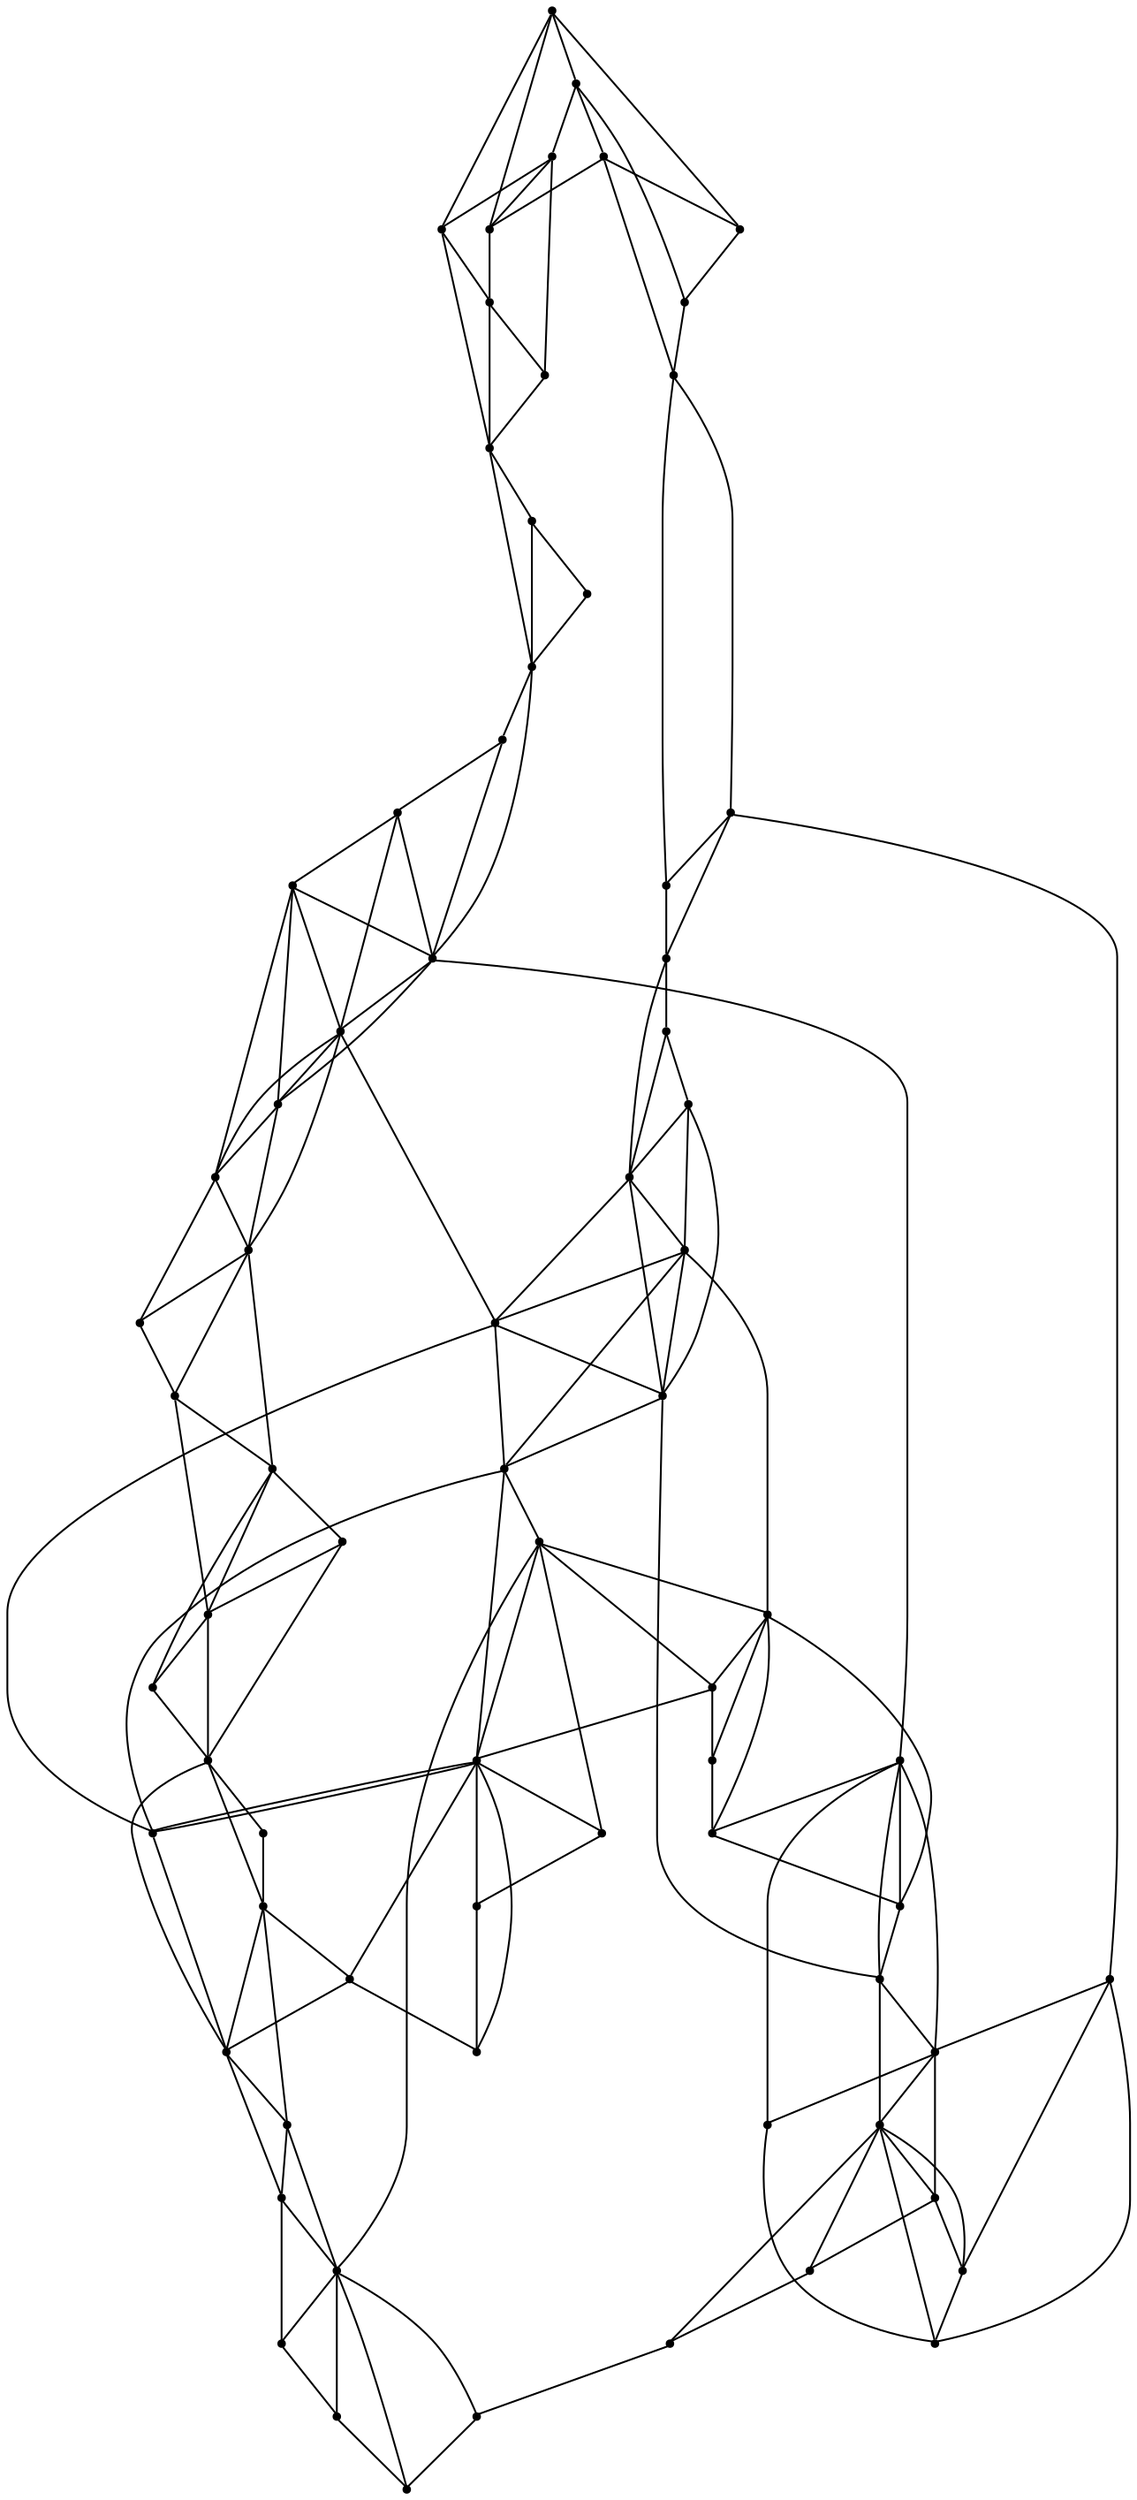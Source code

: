 graph {
  node [shape=point,comment="{\"directed\":false,\"doi\":\"10.1007/11618058_3\",\"figure\":\"5 (15)\"}"]

  v0 [pos="1229.4193541061045,1603.3111084541772"]
  v1 [pos="1228.757698946221,1623.7465370735622"]
  v2 [pos="1227.1709983648257,1644.502749943842"]
  v3 [pos="1216.9763263081395,1663.4277173917587"]
  v4 [pos="1228.9119367732558,1585.054825647781"]
  v5 [pos="1228.615988372093,1566.100643976638"]
  v6 [pos="1221.4657249273255,1685.1923454842067"]
  v7 [pos="1225.958207667151,1548.8715001981552"]
  v8 [pos="1225.3956577034883,1495.5673365832463"]
  v9 [pos="1217.8265261627907,1508.233975275466"]
  v10 [pos="1225.140406976744,1518.063146774083"]
  v11 [pos="1213.5424282340116,1541.631935938308"]
  v12 [pos="1217.8265261627907,1704.575648808588"]
  v13 [pos="1210.7012536337209,1508.8048447212673"]
  v14 [pos="1213.792496366279,1521.6381538948513"]
  v15 [pos="1213.592441860465,1724.117325647781"]
  v16 [pos="1205.9451262718023,1735.6985558113552"]
  v17 [pos="1204.0124954578487,1753.0454465787702"]
  v18 [pos="1206.6869367732559,1546.1714892626894"]
  v19 [pos="1186.1330850290697,1569.8361226957136"]
  v20 [pos="1197.764480377907,1658.2319725594018"]
  v21 [pos="1162.9705123546512,1650.615293685704"]
  v22 [pos="1201.2400617732558,1571.8256780546003"]
  v23 [pos="1198.3771075581394,1774.871491297195"]
  v24 [pos="1133.1232194767442,1601.073565983881"]
  v25 [pos="1016.2973655523256,1552.5069702705837"]
  v26 [pos="1198.8647165697673,1589.9485418241316"]
  v27 [pos="1191.6008175872093,1787.6152504524682"]
  v28 [pos="1179.3266533430233,1688.7714851936792"]
  v29 [pos="1184.6963617369186,1798.3047951302026"]
  v30 [pos="1201.0150799418604,1708.7319522143498"]
  v31 [pos="1199.519980922965,1613.254848027338"]
  v32 [pos="1200.4983466569768,1700.9173541308537"]
  v33 [pos="1187.962668059593,1612.296532495925"]
  v34 [pos="1199.7273800872092,1694.6569272916608"]
  v35 [pos="1199.82734375,1685.827746892084"]
  v36 [pos="1197.6352652616279,1642.536082768549"]
  v37 [pos="1190.6255995639535,1693.6693975370222"]
  v38 [pos="1176.5105014534884,1805.8673053027287"]
  v39 [pos="1167.5046148255815,1809.12569255045"]
  v40 [pos="1133.7984193313953,1773.536092941075"]
  v41 [pos="1120.9335029069766,1606.863195602208"]
  v42 [pos="1066.940152616279,1704.0444522143498"]
  v43 [pos="1159.0061773255816,1807.017309371739"]
  v44 [pos="1130.0268895348836,1646.1693911791936"]
  v45 [pos="1148.351144622093,1803.4985690356389"]
  v46 [pos="1137.136518895349,1796.611133122553"]
  v47 [pos="1112.2433730014536,1774.8329310656682"]
  v48 [pos="1100.2712936046512,1759.9256345670517"]
  v49 [pos="1090.481976744186,1734.1319232226506"]
  v50 [pos="1077.3295058139536,1580.427788599441"]
  v51 [pos="1093.0824627543602,1593.302773340652"]
  v52 [pos="1063.6311773255813,1574.8204697212673"]
  v53 [pos="1066.7411473473837,1736.7277611336208"]
  v54 [pos="1040.6144167877908,1565.5881711881455"]
  v55 [pos="1031.0376180959302,1712.500682377924"]
  v56 [pos="1022.9069222383721,1560.281895502517"]
  v57 [pos="1011.9090752180232,1702.8913010200952"]
  v58 [pos="994.3974541242733,1691.006961369623"]
  v59 [pos="988.0921443495639,1556.4256498258408"]
  v60 [pos="975.3189407703488,1682.127744857579"]
  v61 [pos="972.6851017441859,1557.911124730219"]
  v62 [pos="958.8502293786337,1561.5631569466088"]
  v63 [pos="960.4244821947674,1670.0277794441677"]
  v64 [pos="947.6595930232558,1657.448560897618"]
  v65 [pos="945.3591569767441,1567.9590055387314"]
  v66 [pos="937.2118482013082,1644.8111046394802"]
  v67 [pos="935.8417832485466,1575.4943995715275"]
  v68 [pos="929.7479583030524,1631.7757118782497"]
  v69 [pos="928.8435955668606,1584.6465258837834"]
  v70 [pos="925.105402888808,1618.9777204435165"]
  v71 [pos="924.5667628088662,1595.17362803629"]
  v72 [pos="923.3675962936045,1606.6923289538518"]

  v72 -- v71 [id="-2",pos="923.3675962936045,1606.6923289538518 924.5667628088662,1595.17362803629 924.5667628088662,1595.17362803629 924.5667628088662,1595.17362803629"]
  v71 -- v69 [id="-5",pos="924.5667628088662,1595.17362803629 928.8435955668606,1584.6465258837834 928.8435955668606,1584.6465258837834 928.8435955668606,1584.6465258837834"]
  v69 -- v67 [id="-10",pos="928.8435955668606,1584.6465258837834 935.8417832485466,1575.4943995715275 935.8417832485466,1575.4943995715275 935.8417832485466,1575.4943995715275"]
  v72 -- v70 [id="-13",pos="923.3675962936045,1606.6923289538518 925.105402888808,1618.9777204435165 925.105402888808,1618.9777204435165 925.105402888808,1618.9777204435165"]
  v70 -- v68 [id="-17",pos="925.105402888808,1618.9777204435165 929.7479583030524,1631.7757118782497 929.7479583030524,1631.7757118782497 929.7479583030524,1631.7757118782497"]
  v72 -- v66 [id="-20",pos="923.3675962936045,1606.6923289538518 937.2118482013082,1644.8111046394802 937.2118482013082,1644.8111046394802 937.2118482013082,1644.8111046394802"]
  v71 -- v68 [id="-34",pos="924.5667628088662,1595.17362803629 929.7479583030524,1631.7757118782497 929.7479583030524,1631.7757118782497 929.7479583030524,1631.7757118782497"]
  v67 -- v65 [id="-38",pos="935.8417832485466,1575.4943995715275 945.3591569767441,1567.9590055387314 945.3591569767441,1567.9590055387314 945.3591569767441,1567.9590055387314"]
  v68 -- v66 [id="-48",pos="929.7479583030524,1631.7757118782497 937.2118482013082,1644.8111046394802 937.2118482013082,1644.8111046394802 937.2118482013082,1644.8111046394802"]
  v70 -- v64 [id="-49",pos="925.105402888808,1618.9777204435165 947.6595930232558,1657.448560897618 947.6595930232558,1657.448560897618 947.6595930232558,1657.448560897618"]
  v69 -- v70 [id="-62",pos="928.8435955668606,1584.6465258837834 925.105402888808,1618.9777204435165 925.105402888808,1618.9777204435165 925.105402888808,1618.9777204435165"]
  v65 -- v62 [id="-71",pos="945.3591569767441,1567.9590055387314 958.8502293786337,1561.5631569466088 958.8502293786337,1561.5631569466088 958.8502293786337,1561.5631569466088"]
  v66 -- v64 [id="-80",pos="937.2118482013082,1644.8111046394802 947.6595930232558,1657.448560897618 947.6595930232558,1657.448560897618 947.6595930232558,1657.448560897618"]
  v68 -- v64 [id="-81",pos="929.7479583030524,1631.7757118782497 947.6595930232558,1657.448560897618 947.6595930232558,1657.448560897618 947.6595930232558,1657.448560897618"]
  v64 -- v63 [id="-82",pos="947.6595930232558,1657.448560897618 960.4244821947674,1670.0277794441677 960.4244821947674,1670.0277794441677 960.4244821947674,1670.0277794441677"]
  v67 -- v72 [id="-89",pos="935.8417832485466,1575.4943995715275 923.3675962936045,1606.6923289538518 923.3675962936045,1606.6923289538518 923.3675962936045,1606.6923289538518"]
  v62 -- v61 [id="-104",pos="958.8502293786337,1561.5631569466088 972.6851017441859,1557.911124730219 972.6851017441859,1557.911124730219 972.6851017441859,1557.911124730219"]
  v63 -- v60 [id="-116",pos="960.4244821947674,1670.0277794441677 975.3189407703488,1682.127744857579 975.3189407703488,1682.127744857579 975.3189407703488,1682.127744857579"]
  v65 -- v71 [id="-123",pos="945.3591569767441,1567.9590055387314 924.5667628088662,1595.17362803629 924.5667628088662,1595.17362803629 924.5667628088662,1595.17362803629"]
  v61 -- v59 [id="-138",pos="972.6851017441859,1557.911124730219 988.0921443495639,1556.4256498258408 988.0921443495639,1556.4256498258408 988.0921443495639,1556.4256498258408"]
  v64 -- v58 [id="-148",pos="947.6595930232558,1657.448560897618 994.3974541242733,1691.006961369623 994.3974541242733,1691.006961369623 994.3974541242733,1691.006961369623"]
  v62 -- v69 [id="-155",pos="958.8502293786337,1561.5631569466088 928.8435955668606,1584.6465258837834 928.8435955668606,1584.6465258837834 928.8435955668606,1584.6465258837834"]
  v59 -- v25 [id="-170",pos="988.0921443495639,1556.4256498258408 1016.2973655523256,1552.5069702705837 1016.2973655523256,1552.5069702705837 1016.2973655523256,1552.5069702705837"]
  v60 -- v58 [id="-179",pos="975.3189407703488,1682.127744857579 994.3974541242733,1691.006961369623 994.3974541242733,1691.006961369623 994.3974541242733,1691.006961369623"]
  v58 -- v57 [id="-180",pos="994.3974541242733,1691.006961369623 1011.9090752180232,1702.8913010200952 1011.9090752180232,1702.8913010200952 1011.9090752180232,1702.8913010200952"]
  v63 -- v58 [id="-181",pos="960.4244821947674,1670.0277794441677 994.3974541242733,1691.006961369623 994.3974541242733,1691.006961369623 994.3974541242733,1691.006961369623"]
  v61 -- v67 [id="-188",pos="972.6851017441859,1557.911124730219 935.8417832485466,1575.4943995715275 935.8417832485466,1575.4943995715275 935.8417832485466,1575.4943995715275"]
  v59 -- v56 [id="-203",pos="988.0921443495639,1556.4256498258408 1022.9069222383721,1560.281895502517 1022.9069222383721,1560.281895502517 1022.9069222383721,1560.281895502517"]
  v57 -- v55 [id="-213",pos="1011.9090752180232,1702.8913010200952 1031.0376180959302,1712.500682377924 1031.0376180959302,1712.500682377924 1031.0376180959302,1712.500682377924"]
  v59 -- v65 [id="-221",pos="988.0921443495639,1556.4256498258408 945.3591569767441,1567.9590055387314 945.3591569767441,1567.9590055387314 945.3591569767441,1567.9590055387314"]
  v56 -- v54 [id="-228",pos="1022.9069222383721,1560.281895502517 1040.6144167877908,1565.5881711881455 1040.6144167877908,1565.5881711881455 1040.6144167877908,1565.5881711881455"]
  v58 -- v42 [id="-243",pos="994.3974541242733,1691.006961369623 1066.940152616279,1704.0444522143498 1066.940152616279,1704.0444522143498 1066.940152616279,1704.0444522143498"]
  v55 -- v53 [id="-259",pos="1031.0376180959302,1712.500682377924 1066.7411473473837,1736.7277611336208 1066.7411473473837,1736.7277611336208 1066.7411473473837,1736.7277611336208"]
  v57 -- v42 [id="-268",pos="1011.9090752180232,1702.8913010200952 1066.940152616279,1704.0444522143498 1066.940152616279,1704.0444522143498 1066.940152616279,1704.0444522143498"]
  v25 -- v56 [id="-271",pos="1016.2973655523256,1552.5069702705837 1022.9069222383721,1560.281895502517 1022.9069222383721,1560.281895502517 1022.9069222383721,1560.281895502517"]
  v25 -- v13 [id="-272",pos="1016.2973655523256,1552.5069702705837 1210.7012536337209,1508.8048447212673 1210.7012536337209,1508.8048447212673 1210.7012536337209,1508.8048447212673"]
  v25 -- v54 [id="-273",pos="1016.2973655523256,1552.5069702705837 1040.6144167877908,1565.5881711881455 1040.6144167877908,1565.5881711881455 1040.6144167877908,1565.5881711881455"]
  v54 -- v52 [id="-286",pos="1040.6144167877908,1565.5881711881455 1063.6311773255813,1574.8204697212673 1063.6311773255813,1574.8204697212673 1063.6311773255813,1574.8204697212673"]
  v52 -- v50 [id="-287",pos="1063.6311773255813,1574.8204697212673 1077.3295058139536,1580.427788599441 1077.3295058139536,1580.427788599441 1077.3295058139536,1580.427788599441"]
  v55 -- v42 [id="-302",pos="1031.0376180959302,1712.500682377924 1066.940152616279,1704.0444522143498 1066.940152616279,1704.0444522143498 1066.940152616279,1704.0444522143498"]
  v55 -- v49 [id="-304",pos="1031.0376180959302,1712.500682377924 1090.481976744186,1734.1319232226506 1090.481976744186,1734.1319232226506 1090.481976744186,1734.1319232226506"]
  v52 -- v51 [id="-317",pos="1063.6311773255813,1574.8204697212673 1093.0824627543602,1593.302773340652 1093.0824627543602,1593.302773340652 1093.0824627543602,1593.302773340652"]
  v50 -- v51 [id="-341",pos="1077.3295058139536,1580.427788599441 1093.0824627543602,1593.302773340652 1093.0824627543602,1593.302773340652 1093.0824627543602,1593.302773340652"]
  v51 -- v41 [id="-344",pos="1093.0824627543602,1593.302773340652 1120.9335029069766,1606.863195602208 1120.9335029069766,1606.863195602208 1120.9335029069766,1606.863195602208"]
  v53 -- v42 [id="-346",pos="1066.7411473473837,1736.7277611336208 1066.940152616279,1704.0444522143498 1066.940152616279,1704.0444522143498 1066.940152616279,1704.0444522143498"]
  v42 -- v19 [id="-352",pos="1066.940152616279,1704.0444522143498 1186.1330850290697,1569.8361226957136 1186.1330850290697,1569.8361226957136 1186.1330850290697,1569.8361226957136"]
  v42 -- v48 [id="-355",pos="1066.940152616279,1704.0444522143498 1100.2712936046512,1759.9256345670517 1100.2712936046512,1759.9256345670517 1100.2712936046512,1759.9256345670517"]
  v42 -- v49 [id="-356",pos="1066.940152616279,1704.0444522143498 1090.481976744186,1734.1319232226506 1090.481976744186,1734.1319232226506 1090.481976744186,1734.1319232226506"]
  v53 -- v47 [id="-358",pos="1066.7411473473837,1736.7277611336208 1112.2433730014536,1774.8329310656682 1112.2433730014536,1774.8329310656682 1112.2433730014536,1774.8329310656682"]
  v53 -- v48 [id="-359",pos="1066.7411473473837,1736.7277611336208 1100.2712936046512,1759.9256345670517 1100.2712936046512,1759.9256345670517 1100.2712936046512,1759.9256345670517"]
  v53 -- v49 [id="-360",pos="1066.7411473473837,1736.7277611336208 1090.481976744186,1734.1319232226506 1090.481976744186,1734.1319232226506 1090.481976744186,1734.1319232226506"]
  v50 -- v41 [id="-375",pos="1077.3295058139536,1580.427788599441 1120.9335029069766,1606.863195602208 1120.9335029069766,1606.863195602208 1120.9335029069766,1606.863195602208"]
  v50 -- v24 [id="-376",pos="1077.3295058139536,1580.427788599441 1133.1232194767442,1601.073565983881 1133.1232194767442,1601.073565983881 1133.1232194767442,1601.073565983881"]
  v51 -- v54 [id="-384",pos="1093.0824627543602,1593.302773340652 1040.6144167877908,1565.5881711881455 1040.6144167877908,1565.5881711881455 1040.6144167877908,1565.5881711881455"]
  v49 -- v44 [id="-385",pos="1090.481976744186,1734.1319232226506 1130.0268895348836,1646.1693911791936 1130.0268895348836,1646.1693911791936 1130.0268895348836,1646.1693911791936"]
  v49 -- v48 [id="-391",pos="1090.481976744186,1734.1319232226506 1100.2712936046512,1759.9256345670517 1100.2712936046512,1759.9256345670517 1100.2712936046512,1759.9256345670517"]
  v49 -- v47 [id="-395",pos="1090.481976744186,1734.1319232226506 1112.2433730014536,1774.8329310656682 1112.2433730014536,1774.8329310656682 1112.2433730014536,1774.8329310656682"]
  v49 -- v40 [id="-396",pos="1090.481976744186,1734.1319232226506 1133.7984193313953,1773.536092941075 1133.7984193313953,1773.536092941075 1133.7984193313953,1773.536092941075"]
  v51 -- v44 [id="-398",pos="1093.0824627543602,1593.302773340652 1130.0268895348836,1646.1693911791936 1130.0268895348836,1646.1693911791936 1130.0268895348836,1646.1693911791936"]
  v51 -- v24 [id="-402",pos="1093.0824627543602,1593.302773340652 1133.1232194767442,1601.073565983881 1133.1232194767442,1601.073565983881 1133.1232194767442,1601.073565983881"]
  v48 -- v47 [id="-411",pos="1100.2712936046512,1759.9256345670517 1112.2433730014536,1774.8329310656682 1112.2433730014536,1774.8329310656682 1112.2433730014536,1774.8329310656682"]
  v47 -- v46 [id="-413",pos="1112.2433730014536,1774.8329310656682 1137.136518895349,1796.611133122553 1137.136518895349,1796.611133122553 1137.136518895349,1796.611133122553"]
  v48 -- v40 [id="-415",pos="1100.2712936046512,1759.9256345670517 1133.7984193313953,1773.536092941075 1133.7984193313953,1773.536092941075 1133.7984193313953,1773.536092941075"]
  v46 -- v45 [id="-426",pos="1137.136518895349,1796.611133122553 1148.351144622093,1803.4985690356389 1148.351144622093,1803.4985690356389 1148.351144622093,1803.4985690356389"]
  v47 -- v40 [id="-427",pos="1112.2433730014536,1774.8329310656682 1133.7984193313953,1773.536092941075 1133.7984193313953,1773.536092941075 1133.7984193313953,1773.536092941075"]
  v41 -- v44 [id="-439",pos="1120.9335029069766,1606.863195602208 1130.0268895348836,1646.1693911791936 1130.0268895348836,1646.1693911791936 1130.0268895348836,1646.1693911791936"]
  v41 -- v24 [id="-441",pos="1120.9335029069766,1606.863195602208 1133.1232194767442,1601.073565983881 1133.1232194767442,1601.073565983881 1133.1232194767442,1601.073565983881"]
  v41 -- v21 [id="-442",pos="1120.9335029069766,1606.863195602208 1162.9705123546512,1650.615293685704 1162.9705123546512,1650.615293685704 1162.9705123546512,1650.615293685704"]
  v41 -- v33 [id="-445",pos="1120.9335029069766,1606.863195602208 1187.962668059593,1612.296532495925 1187.962668059593,1612.296532495925 1187.962668059593,1612.296532495925"]
  v44 -- v24 [id="-451",pos="1130.0268895348836,1646.1693911791936 1133.1232194767442,1601.073565983881 1133.1232194767442,1601.073565983881 1133.1232194767442,1601.073565983881"]
  v44 -- v28 [id="-466",pos="1130.0268895348836,1646.1693911791936 1179.3266533430233,1688.7714851936792 1179.3266533430233,1688.7714851936792 1179.3266533430233,1688.7714851936792"]
  v44 -- v21 [id="-468",pos="1130.0268895348836,1646.1693911791936 1162.9705123546512,1650.615293685704 1162.9705123546512,1650.615293685704 1162.9705123546512,1650.615293685704"]
  v40 -- v46 [id="-475",pos="1133.7984193313953,1773.536092941075 1137.136518895349,1796.611133122553 1137.136518895349,1796.611133122553 1137.136518895349,1796.611133122553"]
  v24 -- v18 [id="-476",pos="1133.1232194767442,1601.073565983881 1206.6869367732559,1546.1714892626894 1206.6869367732559,1546.1714892626894 1206.6869367732559,1546.1714892626894"]
  v18 -- v11 [id="-477",pos="1206.6869367732559,1546.1714892626894 1213.5424282340116,1541.631935938308 1213.5424282340116,1541.631935938308 1213.5424282340116,1541.631935938308"]
  v24 -- v21 [id="-479",pos="1133.1232194767442,1601.073565983881 1162.9705123546512,1650.615293685704 1162.9705123546512,1650.615293685704 1162.9705123546512,1650.615293685704"]
  v40 -- v43 [id="-485",pos="1133.7984193313953,1773.536092941075 1159.0061773255816,1807.017309371739 1159.0061773255816,1807.017309371739 1159.0061773255816,1807.017309371739"]
  v45 -- v43 [id="-495",pos="1148.351144622093,1803.4985690356389 1159.0061773255816,1807.017309371739 1159.0061773255816,1807.017309371739 1159.0061773255816,1807.017309371739"]
  v43 -- v39 [id="-498",pos="1159.0061773255816,1807.017309371739 1167.5046148255815,1809.12569255045 1167.5046148255815,1809.12569255045 1167.5046148255815,1809.12569255045"]
  v45 -- v40 [id="-504",pos="1148.351144622093,1803.4985690356389 1133.7984193313953,1773.536092941075 1133.7984193313953,1773.536092941075 1133.7984193313953,1773.536092941075"]
  v45 -- v38 [id="-512",pos="1148.351144622093,1803.4985690356389 1176.5105014534884,1805.8673053027287 1176.5105014534884,1805.8673053027287 1176.5105014534884,1805.8673053027287"]
  v43 -- v29 [id="-522",pos="1159.0061773255816,1807.017309371739 1184.6963617369186,1798.3047951302026 1184.6963617369186,1798.3047951302026 1184.6963617369186,1798.3047951302026"]
  v43 -- v38 [id="-525",pos="1159.0061773255816,1807.017309371739 1176.5105014534884,1805.8673053027287 1176.5105014534884,1805.8673053027287 1176.5105014534884,1805.8673053027287"]
  v21 -- v28 [id="-534",pos="1162.9705123546512,1650.615293685704 1179.3266533430233,1688.7714851936792 1179.3266533430233,1688.7714851936792 1179.3266533430233,1688.7714851936792"]
  v21 -- v37 [id="-535",pos="1162.9705123546512,1650.615293685704 1190.6255995639535,1693.6693975370222 1190.6255995639535,1693.6693975370222 1190.6255995639535,1693.6693975370222"]
  v21 -- v20 [id="-543",pos="1162.9705123546512,1650.615293685704 1197.764480377907,1658.2319725594018 1197.764480377907,1658.2319725594018 1197.764480377907,1658.2319725594018"]
  v20 -- v3 [id="-544",pos="1197.764480377907,1658.2319725594018 1216.9763263081395,1663.4277173917587 1216.9763263081395,1663.4277173917587 1216.9763263081395,1663.4277173917587"]
  v39 -- v27 [id="-548",pos="1167.5046148255815,1809.12569255045 1191.6008175872093,1787.6152504524682 1191.6008175872093,1787.6152504524682 1191.6008175872093,1787.6152504524682"]
  v39 -- v38 [id="-549",pos="1167.5046148255815,1809.12569255045 1176.5105014534884,1805.8673053027287 1176.5105014534884,1805.8673053027287 1176.5105014534884,1805.8673053027287"]
  v38 -- v29 [id="-550",pos="1176.5105014534884,1805.8673053027287 1184.6963617369186,1798.3047951302026 1184.6963617369186,1798.3047951302026 1184.6963617369186,1798.3047951302026"]
  v38 -- v27 [id="-563",pos="1176.5105014534884,1805.8673053027287 1191.6008175872093,1787.6152504524682 1191.6008175872093,1787.6152504524682 1191.6008175872093,1787.6152504524682"]
  v27 -- v23 [id="-564",pos="1191.6008175872093,1787.6152504524682 1198.3771075581394,1774.871491297195 1198.3771075581394,1774.871491297195 1198.3771075581394,1774.871491297195"]
  v29 -- v27 [id="-567",pos="1184.6963617369186,1798.3047951302026 1191.6008175872093,1787.6152504524682 1191.6008175872093,1787.6152504524682 1191.6008175872093,1787.6152504524682"]
  v28 -- v16 [id="-576",pos="1179.3266533430233,1688.7714851936792 1205.9451262718023,1735.6985558113552 1205.9451262718023,1735.6985558113552 1205.9451262718023,1735.6985558113552"]
  v28 -- v37 [id="-579",pos="1179.3266533430233,1688.7714851936792 1190.6255995639535,1693.6693975370222 1190.6255995639535,1693.6693975370222 1190.6255995639535,1693.6693975370222"]
  v37 -- v28 [id="-580",pos="1190.6255995639535,1693.6693975370222 1195.459847383721,1699.828734898676 1195.459847383721,1699.828734898676 1195.459847383721,1699.828734898676 1194.8764716569767,1700.4662979683376 1194.8764716569767,1700.4662979683376 1194.8764716569767,1700.4662979683376 1179.3266533430233,1688.7714851936792 1179.3266533430233,1688.7714851936792 1179.3266533430233,1688.7714851936792"]
  v27 -- v17 [id="-590",pos="1191.6008175872093,1787.6152504524682 1204.0124954578487,1753.0454465787702 1204.0124954578487,1753.0454465787702 1204.0124954578487,1753.0454465787702"]
  v19 -- v9 [id="-600",pos="1186.1330850290697,1569.8361226957136 1217.8265261627907,1508.233975275466 1217.8265261627907,1508.233975275466 1217.8265261627907,1508.233975275466"]
  v19 -- v14 [id="-601",pos="1186.1330850290697,1569.8361226957136 1213.792496366279,1521.6381538948513 1213.792496366279,1521.6381538948513 1213.792496366279,1521.6381538948513"]
  v19 -- v18 [id="-603",pos="1186.1330850290697,1569.8361226957136 1206.6869367732559,1546.1714892626894 1206.6869367732559,1546.1714892626894 1206.6869367732559,1546.1714892626894"]
  v19 -- v26 [id="-607",pos="1186.1330850290697,1569.8361226957136 1198.8647165697673,1589.9485418241316 1198.8647165697673,1589.9485418241316 1198.8647165697673,1589.9485418241316"]
  v36 -- v37 [id="-610",pos="1197.6352652616279,1642.536082768549 1188.0376090116279,1692.5037532092229 1188.0376090116279,1692.5037532092229 1188.0376090116279,1692.5037532092229 1190.6255995639535,1693.6693975370222 1190.6255995639535,1693.6693975370222 1190.6255995639535,1693.6693975370222"]
  v37 -- v20 [id="-612",pos="1190.6255995639535,1693.6693975370222 1197.764480377907,1658.2319725594018 1197.764480377907,1658.2319725594018 1197.764480377907,1658.2319725594018"]
  v33 -- v26 [id="-615",pos="1187.962668059593,1612.296532495925 1198.8647165697673,1589.9485418241316 1198.8647165697673,1589.9485418241316 1198.8647165697673,1589.9485418241316"]
  v19 -- v22 [id="-616",pos="1186.1330850290697,1569.8361226957136 1201.2400617732558,1571.8256780546003 1201.2400617732558,1571.8256780546003 1201.2400617732558,1571.8256780546003"]
  v33 -- v36 [id="-618",pos="1187.962668059593,1612.296532495925 1197.6352652616279,1642.536082768549 1197.6352652616279,1642.536082768549 1197.6352652616279,1642.536082768549"]
  v36 -- v20 [id="-619",pos="1197.6352652616279,1642.536082768549 1197.764480377907,1658.2319725594018 1197.764480377907,1658.2319725594018 1197.764480377907,1658.2319725594018"]
  v33 -- v22 [id="-620",pos="1187.962668059593,1612.296532495925 1201.2400617732558,1571.8256780546003 1201.2400617732558,1571.8256780546003 1201.2400617732558,1571.8256780546003"]
  v37 -- v35 [id="-626",pos="1190.6255995639535,1693.6693975370222 1199.82734375,1685.827746892084 1199.82734375,1685.827746892084 1199.82734375,1685.827746892084"]
  v33 -- v31 [id="-634",pos="1187.962668059593,1612.296532495925 1199.519980922965,1613.254848027338 1199.519980922965,1613.254848027338 1199.519980922965,1613.254848027338"]
  v37 -- v34 [id="-636",pos="1190.6255995639535,1693.6693975370222 1199.7273800872092,1694.6569272916608 1199.7273800872092,1694.6569272916608 1199.7273800872092,1694.6569272916608"]
  v27 -- v16 [id="-642",pos="1191.6008175872093,1787.6152504524682 1205.9451262718023,1735.6985558113552 1205.9451262718023,1735.6985558113552 1205.9451262718023,1735.6985558113552"]
  v23 -- v17 [id="-644",pos="1198.3771075581394,1774.871491297195 1204.0124954578487,1753.0454465787702 1204.0124954578487,1753.0454465787702 1204.0124954578487,1753.0454465787702"]
  v37 -- v30 [id="-647",pos="1190.6255995639535,1693.6693975370222 1201.0150799418604,1708.7319522143498 1201.0150799418604,1708.7319522143498 1201.0150799418604,1708.7319522143498"]
  v37 -- v32 [id="-654",pos="1190.6255995639535,1693.6693975370222 1200.4983466569768,1700.9173541308537 1200.4983466569768,1700.9173541308537 1200.4983466569768,1700.9173541308537"]
  v20 -- v33 [id="-659",pos="1197.764480377907,1658.2319725594018 1187.962668059593,1612.296532495925 1187.962668059593,1612.296532495925 1187.962668059593,1612.296532495925"]
  v36 -- v31 [id="-664",pos="1197.6352652616279,1642.536082768549 1199.519980922965,1613.254848027338 1199.519980922965,1613.254848027338 1199.519980922965,1613.254848027338"]
  v31 -- v26 [id="-665",pos="1199.519980922965,1613.254848027338 1198.8647165697673,1589.9485418241316 1198.8647165697673,1589.9485418241316 1198.8647165697673,1589.9485418241316"]
  v34 -- v32 [id="-670",pos="1199.7273800872092,1694.6569272916608 1197.3143895348837,1699.370462600499 1197.3143895348837,1699.370462600499 1197.3143895348837,1699.370462600499 1200.4983466569768,1700.9173541308537 1200.4983466569768,1700.9173541308537 1200.4983466569768,1700.9173541308537"]
  v20 -- v35 [id="-697",pos="1197.764480377907,1658.2319725594018 1199.82734375,1685.827746892084 1199.82734375,1685.827746892084 1199.82734375,1685.827746892084"]
  v17 -- v16 [id="-703",pos="1204.0124954578487,1753.0454465787702 1205.9451262718023,1735.6985558113552 1205.9451262718023,1735.6985558113552 1205.9451262718023,1735.6985558113552"]
  v35 -- v34 [id="-705",pos="1199.82734375,1685.827746892084 1199.7273800872092,1694.6569272916608 1199.7273800872092,1694.6569272916608 1199.7273800872092,1694.6569272916608"]
  v17 -- v15 [id="-714",pos="1204.0124954578487,1753.0454465787702 1213.592441860465,1724.117325647781 1213.592441860465,1724.117325647781 1213.592441860465,1724.117325647781"]
  v26 -- v22 [id="-715",pos="1198.8647165697673,1589.9485418241316 1201.2400617732558,1571.8256780546003 1201.2400617732558,1571.8256780546003 1201.2400617732558,1571.8256780546003"]
  v22 -- v18 [id="-717",pos="1201.2400617732558,1571.8256780546003 1206.6869367732559,1546.1714892626894 1206.6869367732559,1546.1714892626894 1206.6869367732559,1546.1714892626894"]
  v30 -- v32 [id="-766",pos="1201.0150799418604,1708.7319522143498 1200.4983466569768,1700.9173541308537 1200.4983466569768,1700.9173541308537 1200.4983466569768,1700.9173541308537"]
  v18 -- v14 [id="-791",pos="1206.6869367732559,1546.1714892626894 1213.792496366279,1521.6381538948513 1213.792496366279,1521.6381538948513 1213.792496366279,1521.6381538948513"]
  v30 -- v16 [id="-795",pos="1201.0150799418604,1708.7319522143498 1205.9451262718023,1735.6985558113552 1205.9451262718023,1735.6985558113552 1205.9451262718023,1735.6985558113552"]
  v17 -- v30 [id="-804",pos="1204.0124954578487,1753.0454465787702 1201.0150799418604,1708.7319522143498 1201.0150799418604,1708.7319522143498 1201.0150799418604,1708.7319522143498"]
  v16 -- v15 [id="-812",pos="1205.9451262718023,1735.6985558113552 1213.592441860465,1724.117325647781 1213.592441860465,1724.117325647781 1213.592441860465,1724.117325647781"]
  v15 -- v12 [id="-813",pos="1213.592441860465,1724.117325647781 1217.8265261627907,1704.575648808588 1217.8265261627907,1704.575648808588 1217.8265261627907,1704.575648808588"]
  v16 -- v12 [id="-833",pos="1205.9451262718023,1735.6985558113552 1217.8265261627907,1704.575648808588 1217.8265261627907,1704.575648808588 1217.8265261627907,1704.575648808588"]
  v12 -- v6 [id="-834",pos="1217.8265261627907,1704.575648808588 1221.4657249273255,1685.1923454842067 1221.4657249273255,1685.1923454842067 1221.4657249273255,1685.1923454842067"]
  v14 -- v9 [id="-843",pos="1213.792496366279,1521.6381538948513 1217.8265261627907,1508.233975275466 1217.8265261627907,1508.233975275466 1217.8265261627907,1508.233975275466"]
  v13 -- v14 [id="-853",pos="1210.7012536337209,1508.8048447212673 1213.792496366279,1521.6381538948513 1213.792496366279,1521.6381538948513 1213.792496366279,1521.6381538948513"]
  v14 -- v11 [id="-854",pos="1213.792496366279,1521.6381538948513 1213.5424282340116,1541.631935938308 1213.5424282340116,1541.631935938308 1213.5424282340116,1541.631935938308"]
  v14 -- v7 [id="-857",pos="1213.792496366279,1521.6381538948513 1225.958207667151,1548.8715001981552 1225.958207667151,1548.8715001981552 1225.958207667151,1548.8715001981552"]
  v13 -- v8 [id="-858",pos="1210.7012536337209,1508.8048447212673 1225.3956577034883,1495.5673365832463 1225.3956577034883,1495.5673365832463 1225.3956577034883,1495.5673365832463"]
  v13 -- v10 [id="-872",pos="1210.7012536337209,1508.8048447212673 1225.140406976744,1518.063146774083 1225.140406976744,1518.063146774083 1225.140406976744,1518.063146774083"]
  v15 -- v3 [id="-876",pos="1213.592441860465,1724.117325647781 1216.9763263081395,1663.4277173917587 1216.9763263081395,1663.4277173917587 1216.9763263081395,1663.4277173917587"]
  v11 -- v8 [id="-883",pos="1213.5424282340116,1541.631935938308 1225.3956577034883,1495.5673365832463 1225.3956577034883,1495.5673365832463 1225.3956577034883,1495.5673365832463"]
  v11 -- v10 [id="-890",pos="1213.5424282340116,1541.631935938308 1225.140406976744,1518.063146774083 1225.140406976744,1518.063146774083 1225.140406976744,1518.063146774083"]
  v9 -- v8 [id="-892",pos="1217.8265261627907,1508.233975275466 1225.3956577034883,1495.5673365832463 1225.3956577034883,1495.5673365832463 1225.3956577034883,1495.5673365832463"]
  v11 -- v4 [id="-902",pos="1213.5424282340116,1541.631935938308 1228.9119367732558,1585.054825647781 1228.9119367732558,1585.054825647781 1228.9119367732558,1585.054825647781"]
  v11 -- v5 [id="-908",pos="1213.5424282340116,1541.631935938308 1228.615988372093,1566.100643976638 1228.615988372093,1566.100643976638 1228.615988372093,1566.100643976638"]
  v11 -- v7 [id="-910",pos="1213.5424282340116,1541.631935938308 1225.958207667151,1548.8715001981552 1225.958207667151,1548.8715001981552 1225.958207667151,1548.8715001981552"]
  v3 -- v0 [id="-920",pos="1216.9763263081395,1663.4277173917587 1229.4193541061045,1603.3111084541772 1229.4193541061045,1603.3111084541772 1229.4193541061045,1603.3111084541772"]
  v3 -- v1 [id="-921",pos="1216.9763263081395,1663.4277173917587 1228.757698946221,1623.7465370735622 1228.757698946221,1623.7465370735622 1228.757698946221,1623.7465370735622"]
  v12 -- v3 [id="-924",pos="1217.8265261627907,1704.575648808588 1216.9763263081395,1663.4277173917587 1216.9763263081395,1663.4277173917587 1216.9763263081395,1663.4277173917587"]
  v3 -- v2 [id="-930",pos="1216.9763263081395,1663.4277173917587 1227.1709983648257,1644.502749943842 1227.1709983648257,1644.502749943842 1227.1709983648257,1644.502749943842"]
  v6 -- v2 [id="-933",pos="1221.4657249273255,1685.1923454842067 1227.1709983648257,1644.502749943842 1227.1709983648257,1644.502749943842 1227.1709983648257,1644.502749943842"]
  v3 -- v6 [id="-940",pos="1216.9763263081395,1663.4277173917587 1221.4657249273255,1685.1923454842067 1221.4657249273255,1685.1923454842067 1221.4657249273255,1685.1923454842067"]
  v2 -- v1 [id="-957",pos="1227.1709983648257,1644.502749943842 1228.757698946221,1623.7465370735622 1228.757698946221,1623.7465370735622 1228.757698946221,1623.7465370735622"]
  v10 -- v8 [id="-976",pos="1225.140406976744,1518.063146774083 1225.3956577034883,1495.5673365832463 1225.3956577034883,1495.5673365832463 1225.3956577034883,1495.5673365832463"]
  v7 -- v10 [id="-985",pos="1225.958207667151,1548.8715001981552 1225.140406976744,1518.063146774083 1225.140406976744,1518.063146774083 1225.140406976744,1518.063146774083"]
  v7 -- v5 [id="-993",pos="1225.958207667151,1548.8715001981552 1228.615988372093,1566.100643976638 1228.615988372093,1566.100643976638 1228.615988372093,1566.100643976638"]
  v0 -- v1 [id="-996",pos="1229.4193541061045,1603.3111084541772 1228.757698946221,1623.7465370735622 1228.757698946221,1623.7465370735622 1228.757698946221,1623.7465370735622"]
  v5 -- v4 [id="-1007",pos="1228.615988372093,1566.100643976638 1228.9119367732558,1585.054825647781 1228.9119367732558,1585.054825647781 1228.9119367732558,1585.054825647781"]
  v4 -- v0 [id="-1008",pos="1228.9119367732558,1585.054825647781 1229.4193541061045,1603.3111084541772 1229.4193541061045,1603.3111084541772 1229.4193541061045,1603.3111084541772"]
}